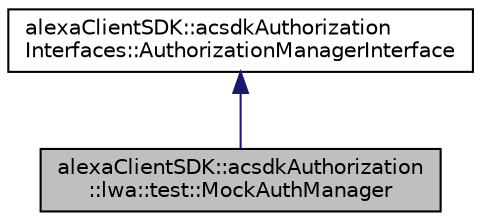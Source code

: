 digraph "alexaClientSDK::acsdkAuthorization::lwa::test::MockAuthManager"
{
 // LATEX_PDF_SIZE
  edge [fontname="Helvetica",fontsize="10",labelfontname="Helvetica",labelfontsize="10"];
  node [fontname="Helvetica",fontsize="10",shape=record];
  Node1 [label="alexaClientSDK::acsdkAuthorization\l::lwa::test::MockAuthManager",height=0.2,width=0.4,color="black", fillcolor="grey75", style="filled", fontcolor="black",tooltip="A mock AuthorizationManager."];
  Node2 -> Node1 [dir="back",color="midnightblue",fontsize="10",style="solid",fontname="Helvetica"];
  Node2 [label="alexaClientSDK::acsdkAuthorization\lInterfaces::AuthorizationManagerInterface",height=0.2,width=0.4,color="black", fillcolor="white", style="filled",URL="$classalexa_client_s_d_k_1_1acsdk_authorization_interfaces_1_1_authorization_manager_interface.html",tooltip=" "];
}
